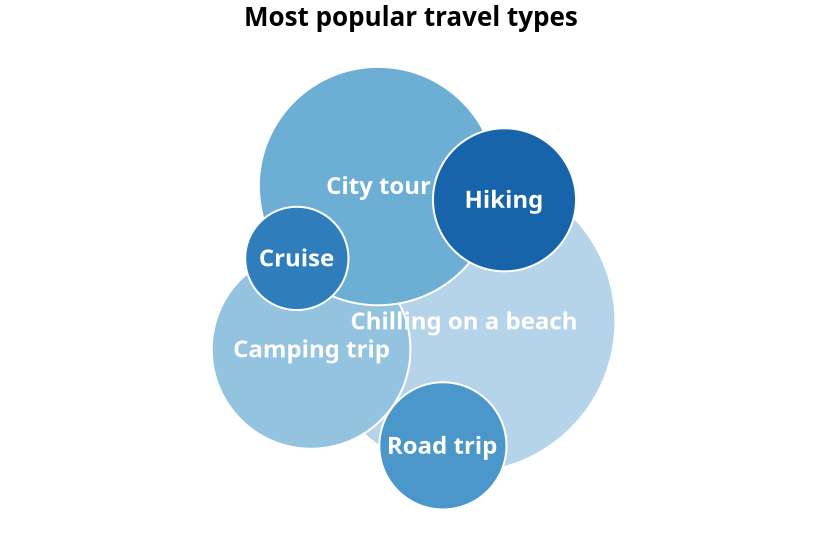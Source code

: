 {
    "$schema": "https://vega.github.io/schema/vega/v5.json",
    "title": {
      "text": "Most popular travel types"
    },
    "width": 400,
    "height": 250,
    "padding": {"left": 5, "right": 5, "top": 20, "bottom": 0},
    "autosize": "none",
    "signals": [
      {"name": "cx", "update": "width / 2"},
      {"name": "cy", "update": "height / 2"}
    ],
    "data": [
      {
        "name": "table",
        "values": [
          {"category": "Chilling on a beach", "popularity": 0.38},
          {"category": "Camping trip", "popularity": 0.25},
          {"category": "City tour", "popularity": 0.30},
          {"category": "Road trip", "popularity": 0.16},
          {"category": "Cruise", "popularity": 0.13},
          {"category": "Hiking", "popularity": 0.18}
        ]
      }
    ],
    "scales": [
      {
        "name": "size",
        "domain": {"data": "table", "field": "popularity"},
        "range": [1, 15000]
      },
      {
        "name": "color",
        "type": "ordinal",
        "domain": {"data": "table", "field": "category"},
        "range": "ramp"
      }
    ],
    "marks": [
      {
        "name": "nodes",
        "type": "symbol",
        "from": {"data": "table"},
        "encode": {
          "enter": {
            "fill": {"scale": "color", "field": "category"},
            "xfocus": {"signal": "cx"},
            "yfocus": {"signal": "cy"}
          },
          "update": {
            "size": {"signal": "pow(2 * datum.popularity, 2)", "scale": "size"},
            "stroke": {"value": "white"},
            "strokeWidth": {"value": 1},
            "tooltip": {"signal": "datum"}
          }
        },
        "transform": [
          {
            "type": "force",
            "iterations": 100,
            "static": false,
            "forces": [
              {
                "force": "collide",
                "iterations": 2,
                "radius": {"expr": "sqrt(datum.size) / 2"}
              },
              {"force": "center", "x": {"signal": "cx"}, "y": {"signal": "cy"}},
              {"force": "x", "x": "xfocus", "strength": 0.5},
              {"force": "y", "y": "yfocus", "strength": 0.6}
            ]
          }
        ]
      },
      {
        "type": "text",
        "from": {"data": "nodes"},
        "encode": {
          "enter": {
            "align": {"value": "center"},
            "baseline": {"value": "middle"},
            "fontSize": {"value": 12},
            "fontWeight": {"value": "bold"},
            "fill": {"value": "white"},
            "text": {"field": "datum.category"}
          },
          "update": {"x": {"field": "x"}, "y": {"field": "y"}}
        }
      }
    ]
  }